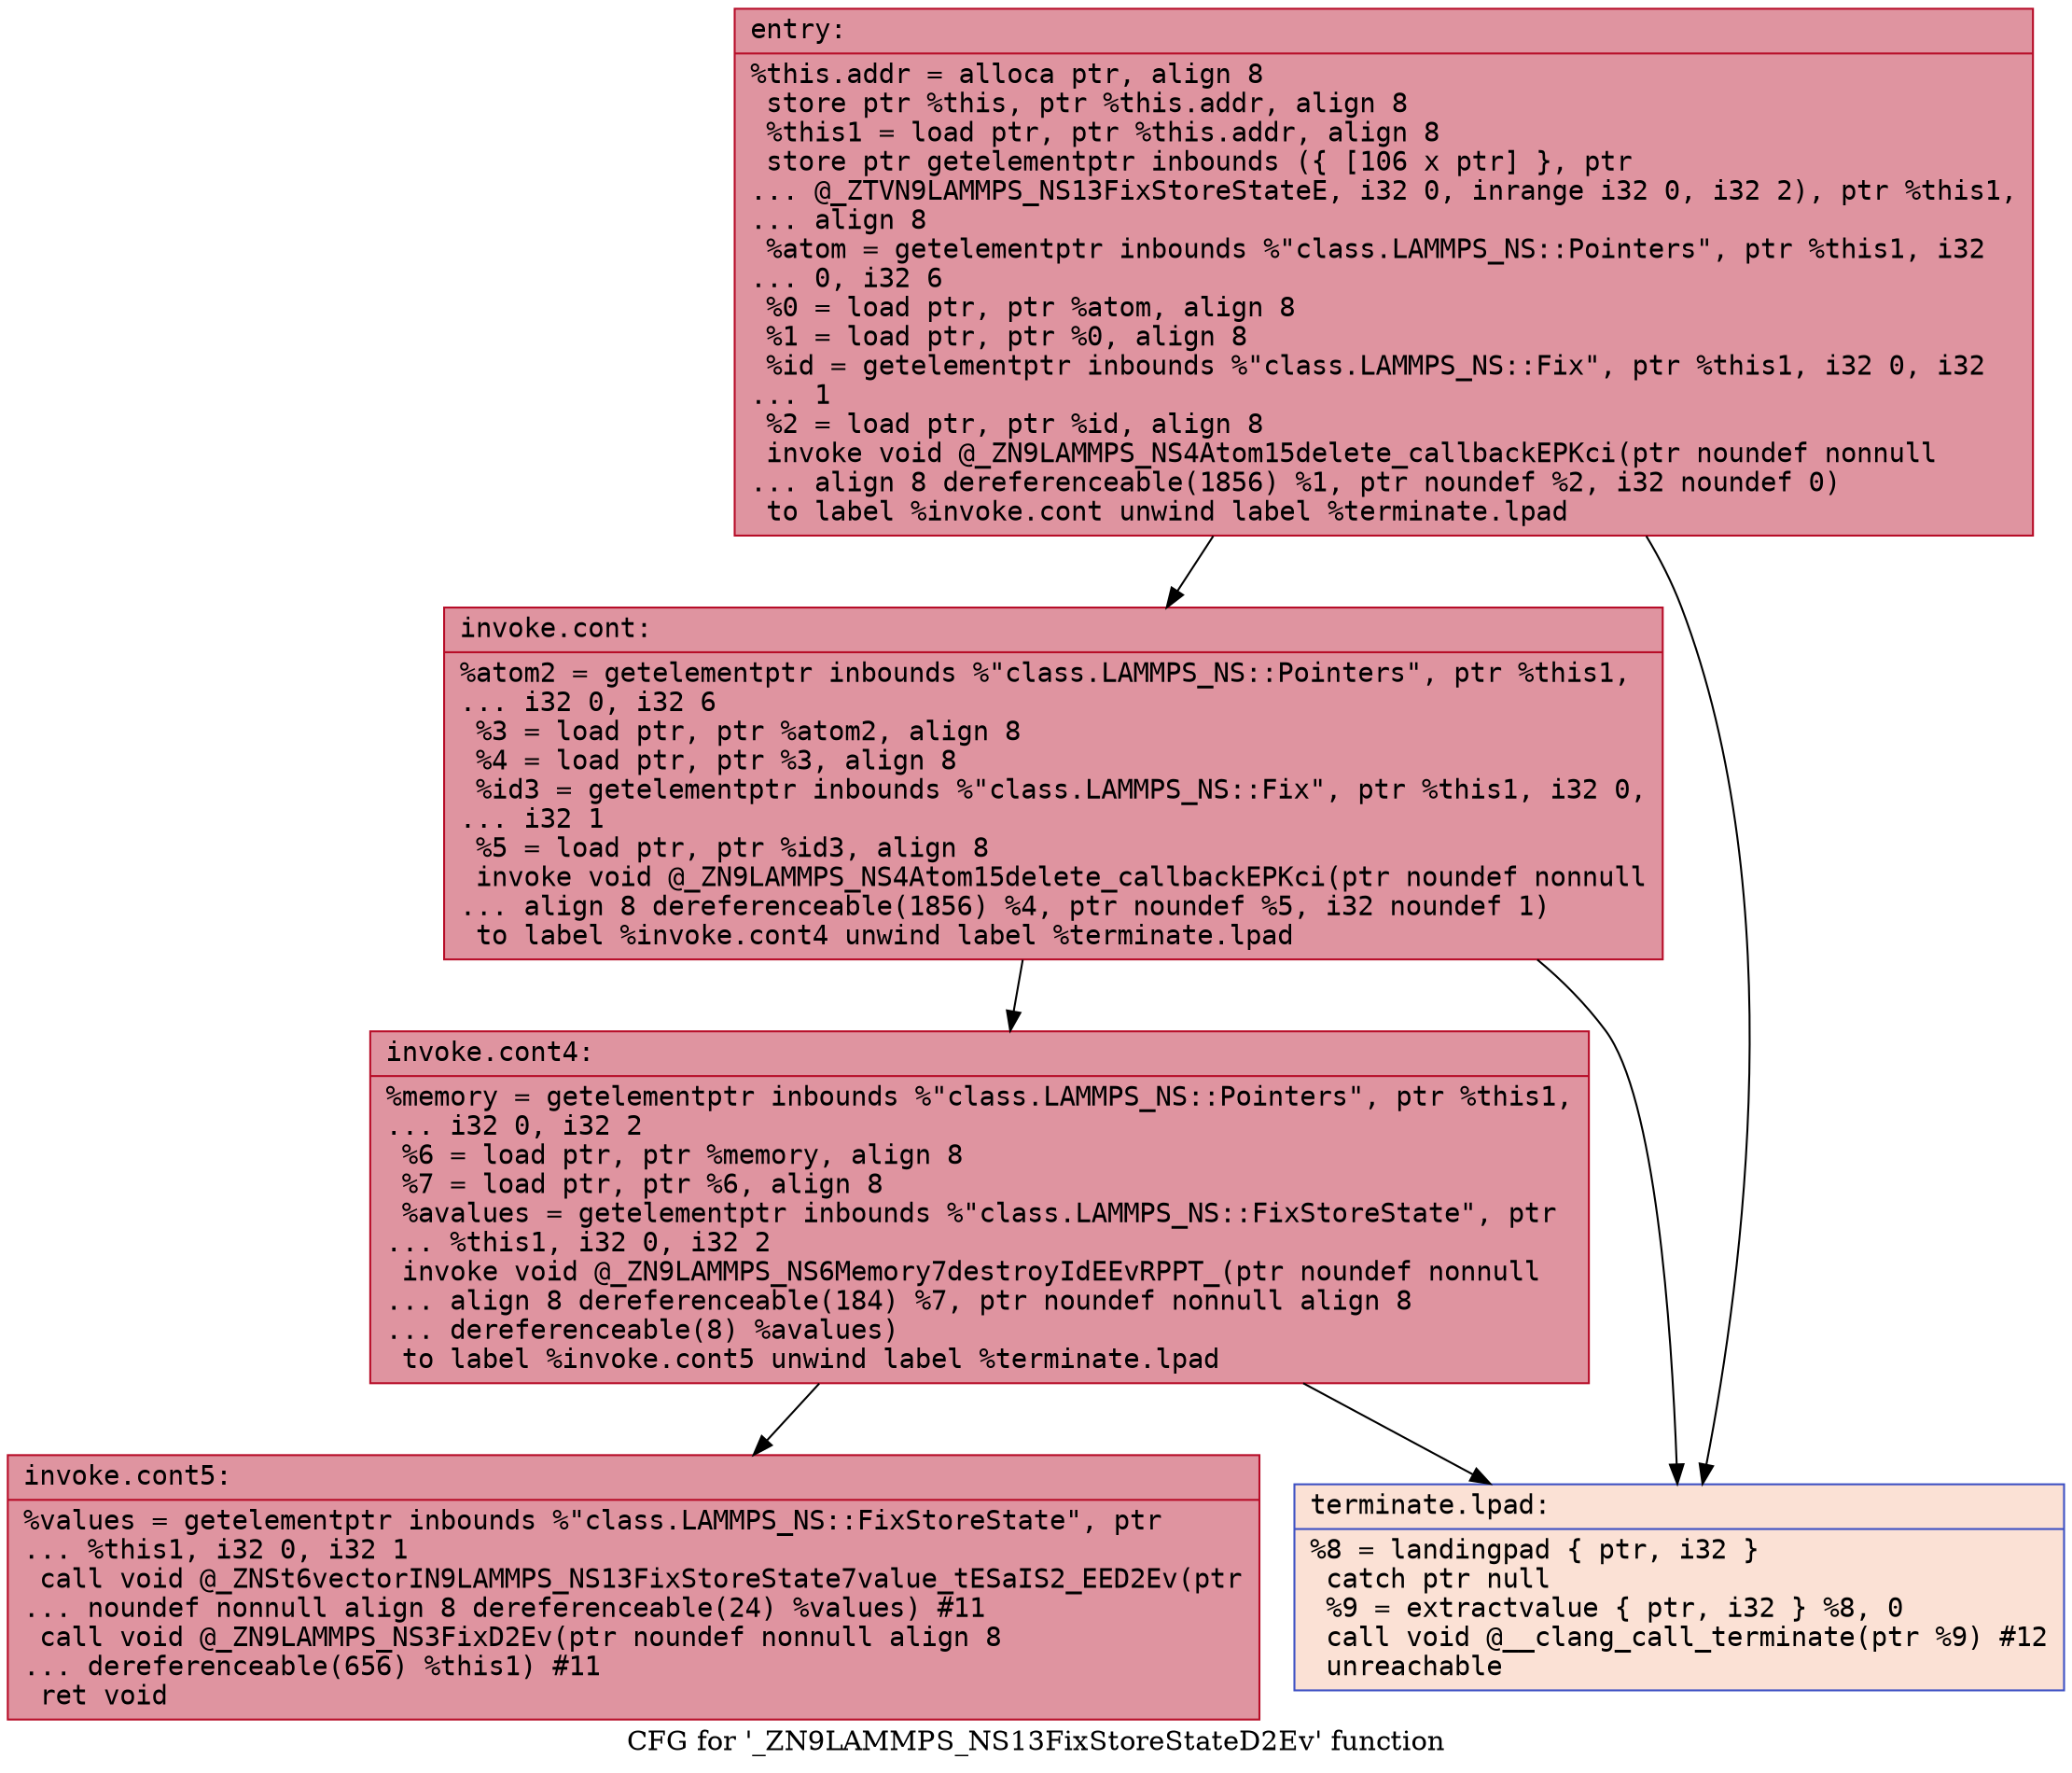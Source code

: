 digraph "CFG for '_ZN9LAMMPS_NS13FixStoreStateD2Ev' function" {
	label="CFG for '_ZN9LAMMPS_NS13FixStoreStateD2Ev' function";

	Node0x55b564a34bb0 [shape=record,color="#b70d28ff", style=filled, fillcolor="#b70d2870" fontname="Courier",label="{entry:\l|  %this.addr = alloca ptr, align 8\l  store ptr %this, ptr %this.addr, align 8\l  %this1 = load ptr, ptr %this.addr, align 8\l  store ptr getelementptr inbounds (\{ [106 x ptr] \}, ptr\l... @_ZTVN9LAMMPS_NS13FixStoreStateE, i32 0, inrange i32 0, i32 2), ptr %this1,\l... align 8\l  %atom = getelementptr inbounds %\"class.LAMMPS_NS::Pointers\", ptr %this1, i32\l... 0, i32 6\l  %0 = load ptr, ptr %atom, align 8\l  %1 = load ptr, ptr %0, align 8\l  %id = getelementptr inbounds %\"class.LAMMPS_NS::Fix\", ptr %this1, i32 0, i32\l... 1\l  %2 = load ptr, ptr %id, align 8\l  invoke void @_ZN9LAMMPS_NS4Atom15delete_callbackEPKci(ptr noundef nonnull\l... align 8 dereferenceable(1856) %1, ptr noundef %2, i32 noundef 0)\l          to label %invoke.cont unwind label %terminate.lpad\l}"];
	Node0x55b564a34bb0 -> Node0x55b564a350f0[tooltip="entry -> invoke.cont\nProbability 100.00%" ];
	Node0x55b564a34bb0 -> Node0x55b564a35140[tooltip="entry -> terminate.lpad\nProbability 0.00%" ];
	Node0x55b564a350f0 [shape=record,color="#b70d28ff", style=filled, fillcolor="#b70d2870" fontname="Courier",label="{invoke.cont:\l|  %atom2 = getelementptr inbounds %\"class.LAMMPS_NS::Pointers\", ptr %this1,\l... i32 0, i32 6\l  %3 = load ptr, ptr %atom2, align 8\l  %4 = load ptr, ptr %3, align 8\l  %id3 = getelementptr inbounds %\"class.LAMMPS_NS::Fix\", ptr %this1, i32 0,\l... i32 1\l  %5 = load ptr, ptr %id3, align 8\l  invoke void @_ZN9LAMMPS_NS4Atom15delete_callbackEPKci(ptr noundef nonnull\l... align 8 dereferenceable(1856) %4, ptr noundef %5, i32 noundef 1)\l          to label %invoke.cont4 unwind label %terminate.lpad\l}"];
	Node0x55b564a350f0 -> Node0x55b564a35730[tooltip="invoke.cont -> invoke.cont4\nProbability 100.00%" ];
	Node0x55b564a350f0 -> Node0x55b564a35140[tooltip="invoke.cont -> terminate.lpad\nProbability 0.00%" ];
	Node0x55b564a35730 [shape=record,color="#b70d28ff", style=filled, fillcolor="#b70d2870" fontname="Courier",label="{invoke.cont4:\l|  %memory = getelementptr inbounds %\"class.LAMMPS_NS::Pointers\", ptr %this1,\l... i32 0, i32 2\l  %6 = load ptr, ptr %memory, align 8\l  %7 = load ptr, ptr %6, align 8\l  %avalues = getelementptr inbounds %\"class.LAMMPS_NS::FixStoreState\", ptr\l... %this1, i32 0, i32 2\l  invoke void @_ZN9LAMMPS_NS6Memory7destroyIdEEvRPPT_(ptr noundef nonnull\l... align 8 dereferenceable(184) %7, ptr noundef nonnull align 8\l... dereferenceable(8) %avalues)\l          to label %invoke.cont5 unwind label %terminate.lpad\l}"];
	Node0x55b564a35730 -> Node0x55b564a22960[tooltip="invoke.cont4 -> invoke.cont5\nProbability 100.00%" ];
	Node0x55b564a35730 -> Node0x55b564a35140[tooltip="invoke.cont4 -> terminate.lpad\nProbability 0.00%" ];
	Node0x55b564a22960 [shape=record,color="#b70d28ff", style=filled, fillcolor="#b70d2870" fontname="Courier",label="{invoke.cont5:\l|  %values = getelementptr inbounds %\"class.LAMMPS_NS::FixStoreState\", ptr\l... %this1, i32 0, i32 1\l  call void @_ZNSt6vectorIN9LAMMPS_NS13FixStoreState7value_tESaIS2_EED2Ev(ptr\l... noundef nonnull align 8 dereferenceable(24) %values) #11\l  call void @_ZN9LAMMPS_NS3FixD2Ev(ptr noundef nonnull align 8\l... dereferenceable(656) %this1) #11\l  ret void\l}"];
	Node0x55b564a35140 [shape=record,color="#3d50c3ff", style=filled, fillcolor="#f7bca170" fontname="Courier",label="{terminate.lpad:\l|  %8 = landingpad \{ ptr, i32 \}\l          catch ptr null\l  %9 = extractvalue \{ ptr, i32 \} %8, 0\l  call void @__clang_call_terminate(ptr %9) #12\l  unreachable\l}"];
}
